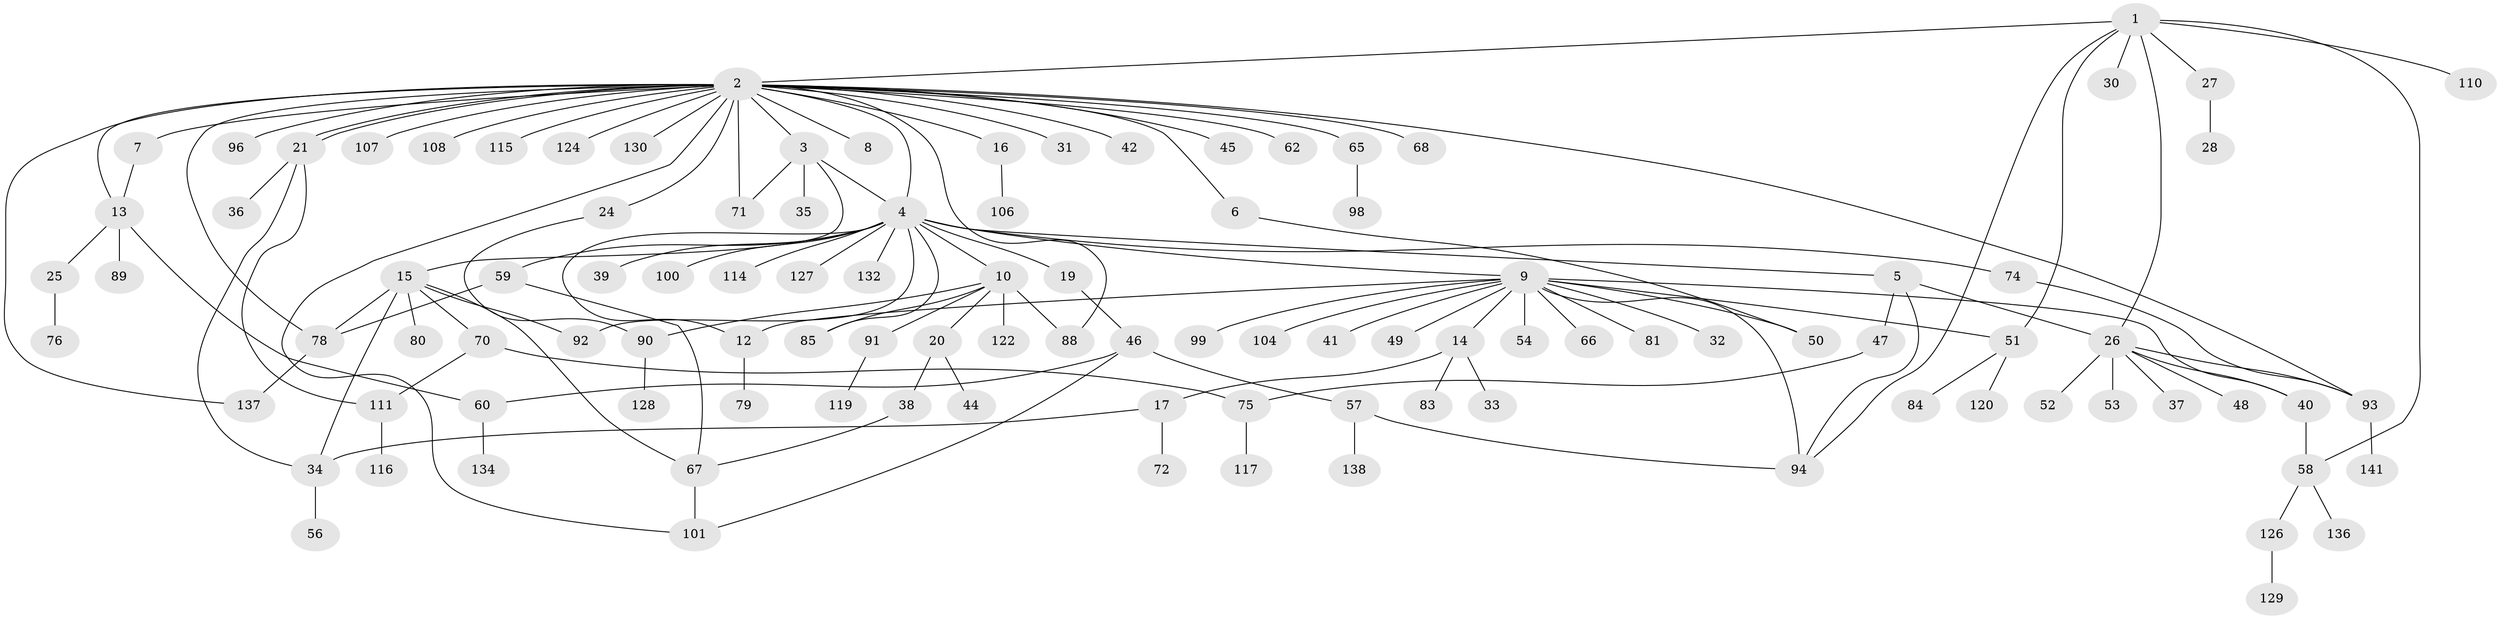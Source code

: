 // original degree distribution, {8: 0.02112676056338028, 30: 0.007042253521126761, 6: 0.02112676056338028, 13: 0.007042253521126761, 5: 0.035211267605633804, 2: 0.21830985915492956, 14: 0.007042253521126761, 3: 0.1056338028169014, 1: 0.5, 4: 0.07746478873239436}
// Generated by graph-tools (version 1.1) at 2025/11/02/27/25 16:11:10]
// undirected, 108 vertices, 138 edges
graph export_dot {
graph [start="1"]
  node [color=gray90,style=filled];
  1 [super="+125"];
  2 [super="+29"];
  3 [super="+69"];
  4 [super="+11"];
  5 [super="+18"];
  6;
  7;
  8 [super="+55"];
  9 [super="+22"];
  10 [super="+23"];
  12;
  13 [super="+43"];
  14 [super="+140"];
  15 [super="+95"];
  16;
  17 [super="+97"];
  19;
  20 [super="+61"];
  21;
  24;
  25;
  26 [super="+87"];
  27 [super="+86"];
  28;
  30;
  31;
  32;
  33;
  34 [super="+142"];
  35;
  36;
  37;
  38;
  39;
  40;
  41;
  42;
  44;
  45;
  46;
  47;
  48;
  49;
  50;
  51 [super="+73"];
  52;
  53;
  54 [super="+64"];
  56;
  57 [super="+82"];
  58;
  59;
  60 [super="+123"];
  62 [super="+63"];
  65;
  66;
  67 [super="+131"];
  68;
  70 [super="+77"];
  71;
  72;
  74;
  75 [super="+102"];
  76;
  78 [super="+112"];
  79;
  80;
  81;
  83;
  84;
  85 [super="+139"];
  88 [super="+105"];
  89;
  90 [super="+121"];
  91;
  92 [super="+133"];
  93 [super="+109"];
  94 [super="+135"];
  96;
  98;
  99;
  100;
  101 [super="+103"];
  104;
  106 [super="+118"];
  107;
  108;
  110 [super="+113"];
  111;
  114;
  115;
  116;
  117;
  119;
  120;
  122;
  124;
  126;
  127;
  128;
  129;
  130;
  132;
  134;
  136;
  137;
  138;
  141;
  1 -- 2;
  1 -- 26;
  1 -- 27;
  1 -- 30;
  1 -- 58;
  1 -- 94;
  1 -- 110;
  1 -- 51;
  2 -- 3;
  2 -- 4;
  2 -- 6;
  2 -- 7;
  2 -- 8;
  2 -- 13;
  2 -- 16;
  2 -- 21;
  2 -- 21;
  2 -- 24;
  2 -- 31;
  2 -- 42;
  2 -- 45;
  2 -- 62;
  2 -- 65;
  2 -- 68;
  2 -- 71;
  2 -- 78 [weight=2];
  2 -- 88;
  2 -- 96;
  2 -- 108;
  2 -- 115;
  2 -- 124;
  2 -- 130;
  2 -- 137;
  2 -- 107;
  2 -- 93;
  2 -- 101;
  3 -- 4;
  3 -- 15;
  3 -- 35;
  3 -- 71;
  4 -- 5;
  4 -- 9;
  4 -- 10;
  4 -- 39;
  4 -- 59;
  4 -- 85;
  4 -- 92;
  4 -- 100;
  4 -- 114;
  4 -- 127;
  4 -- 19;
  4 -- 132;
  4 -- 74;
  4 -- 12;
  5 -- 26;
  5 -- 47;
  5 -- 94;
  6 -- 50;
  7 -- 13;
  9 -- 12;
  9 -- 14;
  9 -- 32;
  9 -- 40;
  9 -- 41;
  9 -- 49;
  9 -- 51;
  9 -- 54;
  9 -- 66;
  9 -- 81;
  9 -- 99;
  9 -- 104;
  9 -- 50;
  9 -- 94;
  10 -- 20;
  10 -- 85;
  10 -- 91;
  10 -- 88;
  10 -- 122;
  10 -- 90;
  12 -- 79;
  13 -- 25;
  13 -- 60;
  13 -- 89;
  14 -- 17;
  14 -- 33;
  14 -- 83;
  15 -- 67;
  15 -- 70;
  15 -- 80;
  15 -- 92;
  15 -- 34;
  15 -- 78;
  16 -- 106;
  17 -- 72;
  17 -- 34;
  19 -- 46;
  20 -- 38;
  20 -- 44;
  21 -- 34;
  21 -- 36;
  21 -- 111;
  24 -- 90;
  25 -- 76;
  26 -- 37;
  26 -- 40;
  26 -- 48;
  26 -- 52;
  26 -- 53;
  26 -- 93;
  27 -- 28;
  34 -- 56;
  38 -- 67;
  40 -- 58;
  46 -- 57;
  46 -- 101;
  46 -- 60;
  47 -- 75;
  51 -- 84;
  51 -- 120;
  57 -- 94;
  57 -- 138;
  58 -- 126;
  58 -- 136;
  59 -- 67;
  59 -- 78;
  60 -- 134;
  65 -- 98;
  67 -- 101;
  70 -- 75;
  70 -- 111;
  74 -- 93;
  75 -- 117;
  78 -- 137;
  90 -- 128;
  91 -- 119;
  93 -- 141;
  111 -- 116;
  126 -- 129;
}
